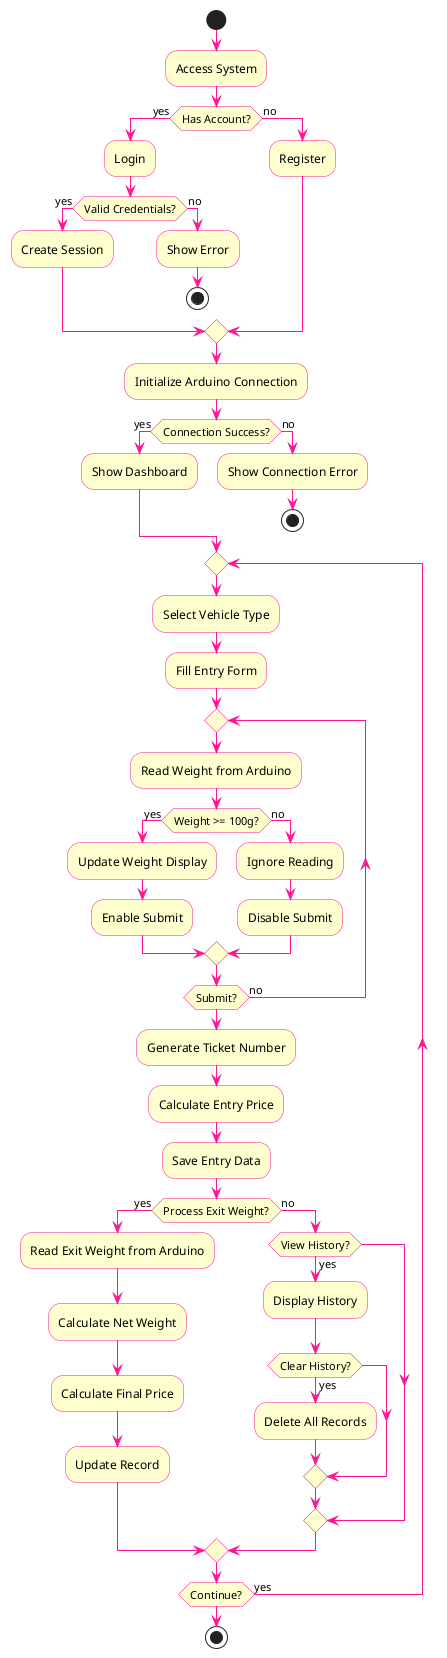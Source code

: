 @startuml

skinparam {
    ActivityBackgroundColor #FEFECE
    ActivityBorderColor DeepPink
    ActivityDiamondBackgroundColor #FEFECE
    ActivityDiamondBorderColor DeepPink
    ArrowColor DeepPink
}

start

:Access System;

if (Has Account?) then (yes)
    :Login;
    if (Valid Credentials?) then (yes)
        :Create Session;
    else (no)
        :Show Error;
        stop
    endif
else (no)
    :Register;
endif

:Initialize Arduino Connection;
if (Connection Success?) then (yes)
    :Show Dashboard;
else (no)
    :Show Connection Error;
    stop
endif

repeat
    :Select Vehicle Type;
    :Fill Entry Form;
    
    repeat
        :Read Weight from Arduino;
        if (Weight >= 100g?) then (yes)
            :Update Weight Display;
            :Enable Submit;
        else (no)
            :Ignore Reading;
            :Disable Submit;
        endif
    repeat while (Submit?) is (no)
    
    :Generate Ticket Number;
    :Calculate Entry Price;
    :Save Entry Data;
    
    if (Process Exit Weight?) then (yes)
        :Read Exit Weight from Arduino;
        :Calculate Net Weight;
        :Calculate Final Price;
        :Update Record;
    else (no)
        if (View History?) then (yes)
            :Display History;
            if (Clear History?) then (yes)
                :Delete All Records;
            endif
        endif
    endif

repeat while (Continue?) is (yes)

stop

@enduml
